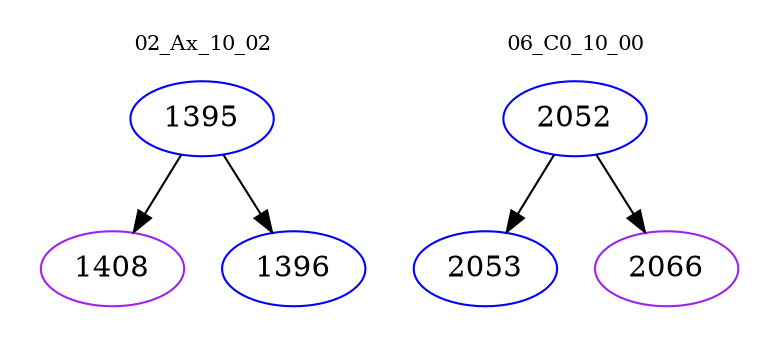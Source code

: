 digraph{
subgraph cluster_0 {
color = white
label = "02_Ax_10_02";
fontsize=10;
T0_1395 [label="1395", color="blue"]
T0_1395 -> T0_1408 [color="black"]
T0_1408 [label="1408", color="purple"]
T0_1395 -> T0_1396 [color="black"]
T0_1396 [label="1396", color="blue"]
}
subgraph cluster_1 {
color = white
label = "06_C0_10_00";
fontsize=10;
T1_2052 [label="2052", color="blue"]
T1_2052 -> T1_2053 [color="black"]
T1_2053 [label="2053", color="blue"]
T1_2052 -> T1_2066 [color="black"]
T1_2066 [label="2066", color="purple"]
}
}
